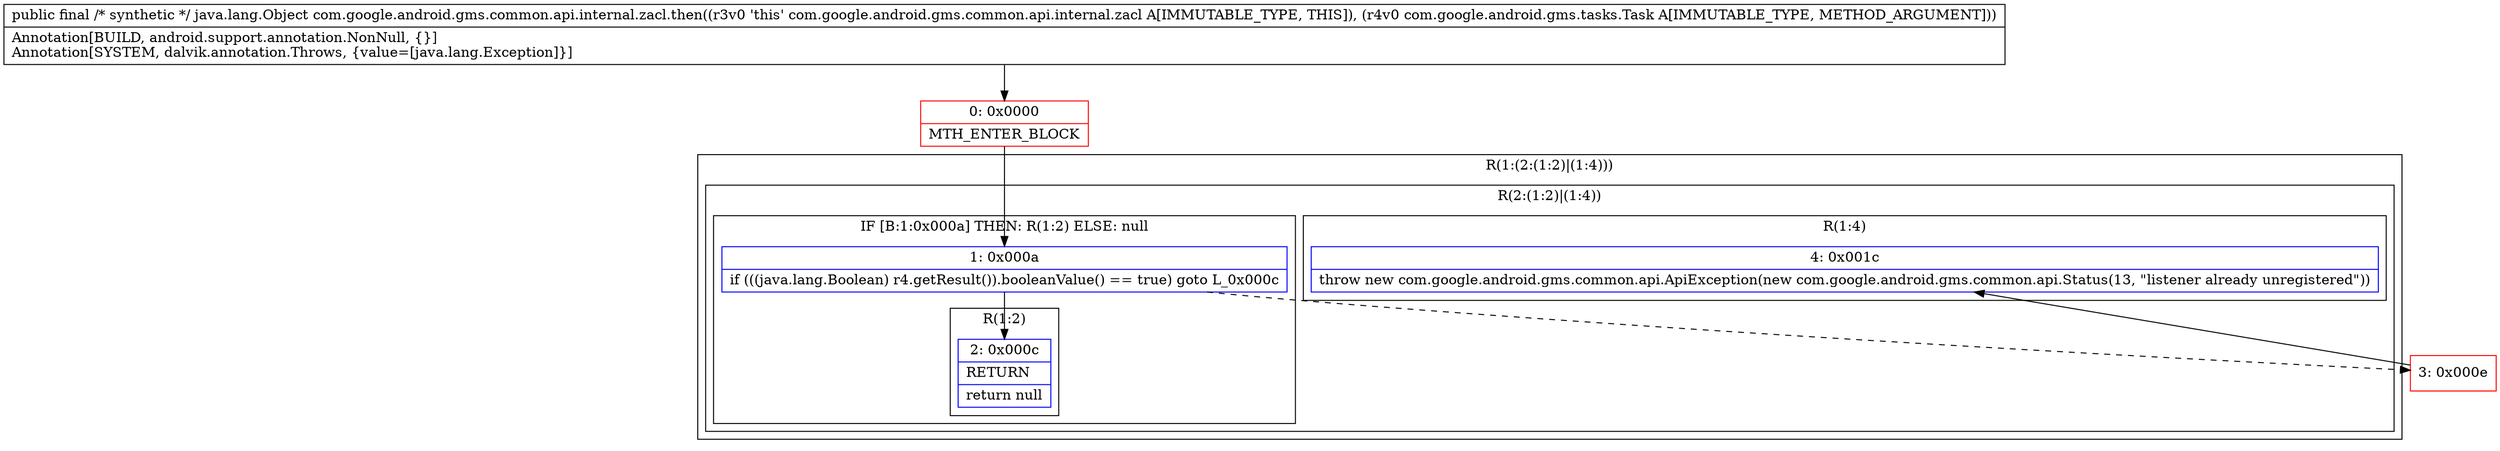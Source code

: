 digraph "CFG forcom.google.android.gms.common.api.internal.zacl.then(Lcom\/google\/android\/gms\/tasks\/Task;)Ljava\/lang\/Object;" {
subgraph cluster_Region_267772191 {
label = "R(1:(2:(1:2)|(1:4)))";
node [shape=record,color=blue];
subgraph cluster_Region_727443196 {
label = "R(2:(1:2)|(1:4))";
node [shape=record,color=blue];
subgraph cluster_IfRegion_1819870669 {
label = "IF [B:1:0x000a] THEN: R(1:2) ELSE: null";
node [shape=record,color=blue];
Node_1 [shape=record,label="{1\:\ 0x000a|if (((java.lang.Boolean) r4.getResult()).booleanValue() == true) goto L_0x000c\l}"];
subgraph cluster_Region_1044965612 {
label = "R(1:2)";
node [shape=record,color=blue];
Node_2 [shape=record,label="{2\:\ 0x000c|RETURN\l|return null\l}"];
}
}
subgraph cluster_Region_504699683 {
label = "R(1:4)";
node [shape=record,color=blue];
Node_4 [shape=record,label="{4\:\ 0x001c|throw new com.google.android.gms.common.api.ApiException(new com.google.android.gms.common.api.Status(13, \"listener already unregistered\"))\l}"];
}
}
}
Node_0 [shape=record,color=red,label="{0\:\ 0x0000|MTH_ENTER_BLOCK\l}"];
Node_3 [shape=record,color=red,label="{3\:\ 0x000e}"];
MethodNode[shape=record,label="{public final \/* synthetic *\/ java.lang.Object com.google.android.gms.common.api.internal.zacl.then((r3v0 'this' com.google.android.gms.common.api.internal.zacl A[IMMUTABLE_TYPE, THIS]), (r4v0 com.google.android.gms.tasks.Task A[IMMUTABLE_TYPE, METHOD_ARGUMENT]))  | Annotation[BUILD, android.support.annotation.NonNull, \{\}]\lAnnotation[SYSTEM, dalvik.annotation.Throws, \{value=[java.lang.Exception]\}]\l}"];
MethodNode -> Node_0;
Node_1 -> Node_2;
Node_1 -> Node_3[style=dashed];
Node_0 -> Node_1;
Node_3 -> Node_4;
}

